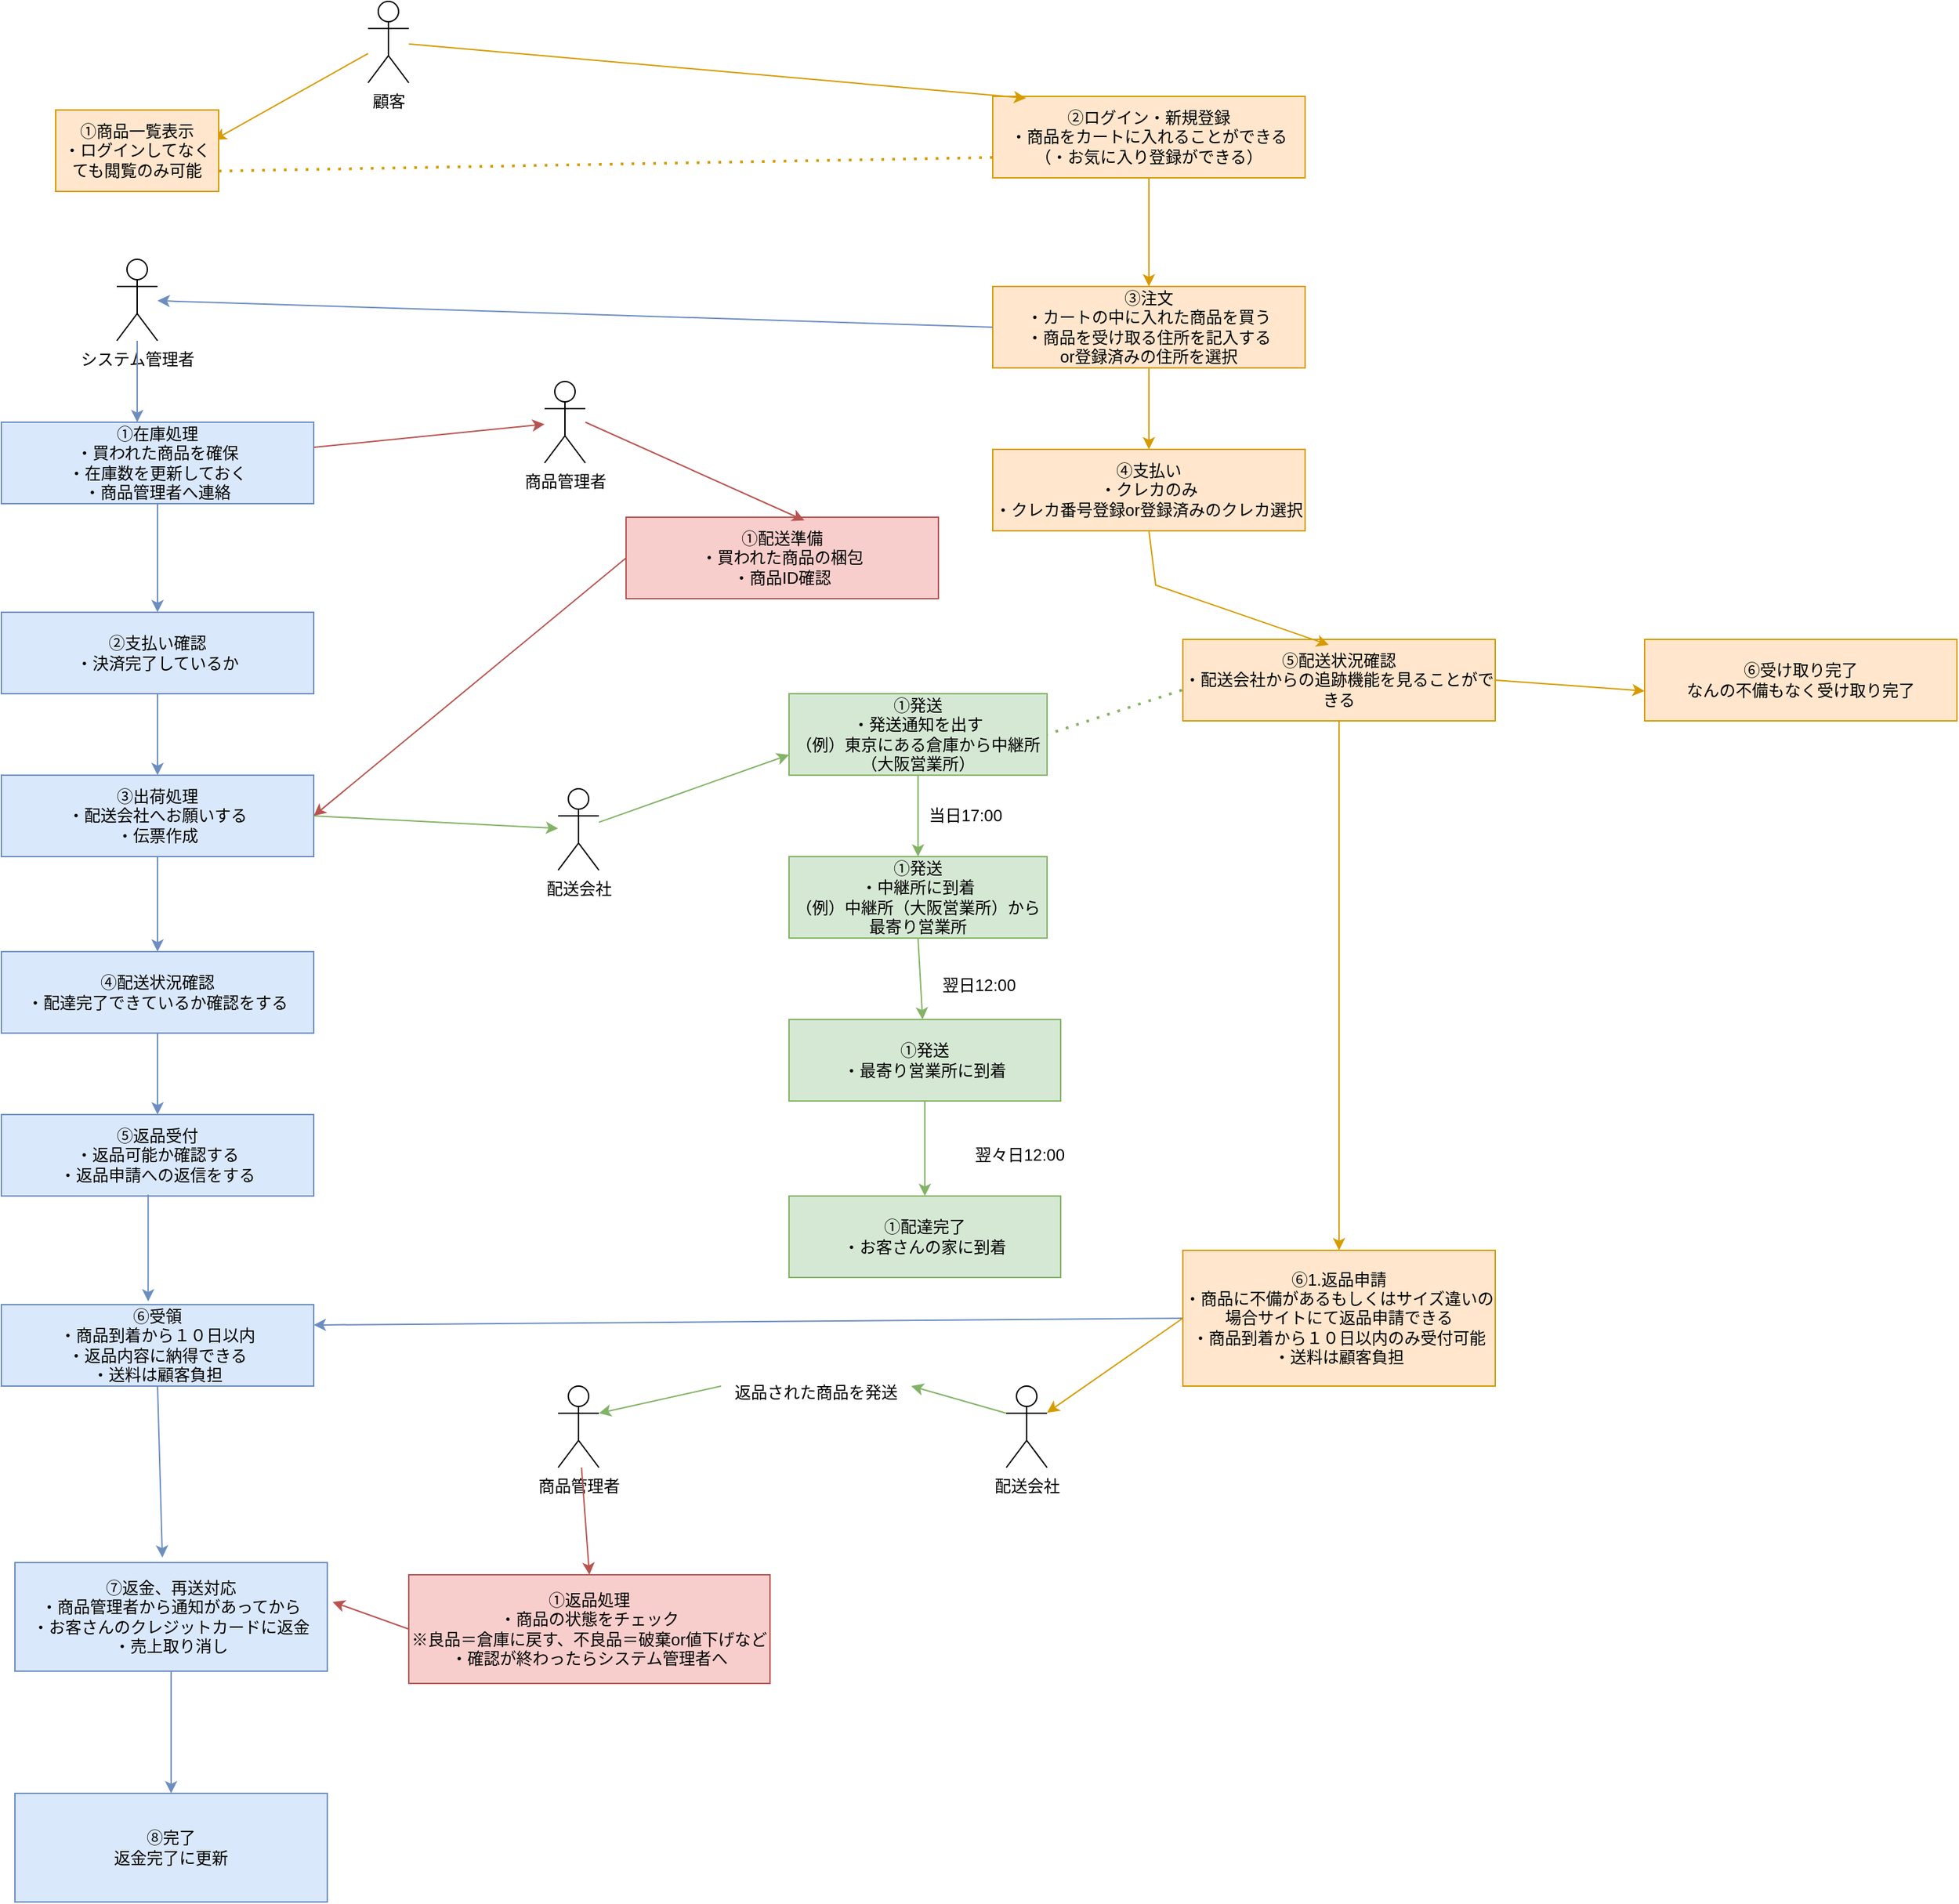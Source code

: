 <mxfile version="24.7.17">
  <diagram name="ページ1" id="guPInMqZS3sGWf6pYxQW">
    <mxGraphModel dx="1560" dy="924" grid="1" gridSize="10" guides="1" tooltips="1" connect="1" arrows="1" fold="1" page="1" pageScale="1" pageWidth="827" pageHeight="1169" math="0" shadow="0">
      <root>
        <mxCell id="0" />
        <mxCell id="1" parent="0" />
        <mxCell id="dteGoB8JbddZwmDOOZu2-1" value="&lt;font style=&quot;vertical-align: inherit;&quot; dir=&quot;auto&quot;&gt;&lt;font style=&quot;vertical-align: inherit;&quot; dir=&quot;auto&quot;&gt;顧客&lt;/font&gt;&lt;/font&gt;" style="shape=umlActor;verticalLabelPosition=bottom;verticalAlign=top;html=1;outlineConnect=0;" parent="1" vertex="1">
          <mxGeometry x="360" y="10" width="30" height="60" as="geometry" />
        </mxCell>
        <mxCell id="dteGoB8JbddZwmDOOZu2-3" value="" style="endArrow=classic;html=1;rounded=0;entryX=0.972;entryY=0.367;entryDx=0;entryDy=0;entryPerimeter=0;fillColor=#ffe6cc;strokeColor=#d79b00;" parent="1" source="dteGoB8JbddZwmDOOZu2-1" target="dteGoB8JbddZwmDOOZu2-5" edge="1">
          <mxGeometry width="50" height="50" relative="1" as="geometry">
            <mxPoint x="280" y="180" as="sourcePoint" />
            <mxPoint x="280" y="120" as="targetPoint" />
          </mxGeometry>
        </mxCell>
        <mxCell id="dteGoB8JbddZwmDOOZu2-5" value="&lt;font style=&quot;vertical-align: inherit;&quot; dir=&quot;auto&quot;&gt;&lt;font style=&quot;vertical-align: inherit;&quot; dir=&quot;auto&quot;&gt;&lt;font style=&quot;vertical-align: inherit;&quot; dir=&quot;auto&quot;&gt;&lt;font style=&quot;vertical-align: inherit;&quot; dir=&quot;auto&quot;&gt;①商品一覧表示&lt;/font&gt;&lt;/font&gt;&lt;/font&gt;&lt;/font&gt;&lt;div&gt;&lt;font style=&quot;vertical-align: inherit;&quot; dir=&quot;auto&quot;&gt;&lt;font style=&quot;vertical-align: inherit;&quot; dir=&quot;auto&quot;&gt;&lt;font style=&quot;vertical-align: inherit;&quot; dir=&quot;auto&quot;&gt;&lt;font style=&quot;vertical-align: inherit;&quot; dir=&quot;auto&quot;&gt;&lt;font style=&quot;vertical-align: inherit;&quot; dir=&quot;auto&quot;&gt;&lt;font style=&quot;vertical-align: inherit;&quot; dir=&quot;auto&quot;&gt;・ログインしてなくても閲覧のみ可能&lt;/font&gt;&lt;/font&gt;&lt;/font&gt;&lt;/font&gt;&lt;/font&gt;&lt;/font&gt;&lt;/div&gt;" style="rounded=0;whiteSpace=wrap;html=1;fillColor=#ffe6cc;strokeColor=#d79b00;" parent="1" vertex="1">
          <mxGeometry x="130" y="90" width="120" height="60" as="geometry" />
        </mxCell>
        <mxCell id="f5f7ypSN5SrMMH_mo7Vk-1" value="②ログイン・新規登録&lt;div&gt;&lt;div&gt;&lt;font style=&quot;vertical-align: inherit;&quot; dir=&quot;auto&quot;&gt;&lt;font style=&quot;vertical-align: inherit;&quot; dir=&quot;auto&quot;&gt;&lt;font style=&quot;vertical-align: inherit;&quot; dir=&quot;auto&quot;&gt;&lt;font style=&quot;vertical-align: inherit;&quot; dir=&quot;auto&quot;&gt;&lt;font style=&quot;vertical-align: inherit;&quot; dir=&quot;auto&quot;&gt;&lt;font style=&quot;vertical-align: inherit;&quot; dir=&quot;auto&quot;&gt;&lt;font style=&quot;vertical-align: inherit;&quot; dir=&quot;auto&quot;&gt;&lt;font style=&quot;vertical-align: inherit;&quot; dir=&quot;auto&quot;&gt;・商品をカートに入れることができる&lt;/font&gt;&lt;/font&gt;&lt;/font&gt;&lt;/font&gt;&lt;/font&gt;&lt;/font&gt;&lt;/font&gt;&lt;/font&gt;&lt;/div&gt;&lt;/div&gt;&lt;div&gt;&lt;font style=&quot;vertical-align: inherit;&quot; dir=&quot;auto&quot;&gt;&lt;font style=&quot;vertical-align: inherit;&quot; dir=&quot;auto&quot;&gt;&lt;font style=&quot;vertical-align: inherit;&quot; dir=&quot;auto&quot;&gt;&lt;font style=&quot;vertical-align: inherit;&quot; dir=&quot;auto&quot;&gt;&lt;font style=&quot;vertical-align: inherit;&quot; dir=&quot;auto&quot;&gt;&lt;font style=&quot;vertical-align: inherit;&quot; dir=&quot;auto&quot;&gt;&lt;font style=&quot;vertical-align: inherit;&quot; dir=&quot;auto&quot;&gt;&lt;font style=&quot;vertical-align: inherit;&quot; dir=&quot;auto&quot;&gt;（・お気に入り登録ができる）&lt;/font&gt;&lt;/font&gt;&lt;/font&gt;&lt;/font&gt;&lt;/font&gt;&lt;/font&gt;&lt;/font&gt;&lt;/font&gt;&lt;/div&gt;" style="rounded=0;whiteSpace=wrap;html=1;fillColor=#ffe6cc;strokeColor=#d79b00;" parent="1" vertex="1">
          <mxGeometry x="820" y="80" width="230" height="60" as="geometry" />
        </mxCell>
        <mxCell id="f5f7ypSN5SrMMH_mo7Vk-2" value="" style="endArrow=classic;html=1;rounded=0;entryX=0.107;entryY=0.022;entryDx=0;entryDy=0;entryPerimeter=0;fillColor=#ffe6cc;strokeColor=#d79b00;" parent="1" source="dteGoB8JbddZwmDOOZu2-1" target="f5f7ypSN5SrMMH_mo7Vk-1" edge="1">
          <mxGeometry width="50" height="50" relative="1" as="geometry">
            <mxPoint x="483" y="100" as="sourcePoint" />
            <mxPoint x="380" y="172" as="targetPoint" />
          </mxGeometry>
        </mxCell>
        <mxCell id="f5f7ypSN5SrMMH_mo7Vk-4" value="" style="endArrow=none;dashed=1;html=1;dashPattern=1 3;strokeWidth=2;rounded=0;entryX=1;entryY=0.75;entryDx=0;entryDy=0;exitX=0;exitY=0.75;exitDx=0;exitDy=0;fillColor=#ffe6cc;strokeColor=#d79b00;" parent="1" source="f5f7ypSN5SrMMH_mo7Vk-1" target="dteGoB8JbddZwmDOOZu2-5" edge="1">
          <mxGeometry width="50" height="50" relative="1" as="geometry">
            <mxPoint x="380" y="240" as="sourcePoint" />
            <mxPoint x="430" y="190" as="targetPoint" />
          </mxGeometry>
        </mxCell>
        <mxCell id="f5f7ypSN5SrMMH_mo7Vk-5" value="③注文&lt;div&gt;&lt;div&gt;&lt;font style=&quot;vertical-align: inherit;&quot; dir=&quot;auto&quot;&gt;&lt;font style=&quot;vertical-align: inherit;&quot; dir=&quot;auto&quot;&gt;&lt;font style=&quot;vertical-align: inherit;&quot; dir=&quot;auto&quot;&gt;&lt;font style=&quot;vertical-align: inherit;&quot; dir=&quot;auto&quot;&gt;&lt;font style=&quot;vertical-align: inherit;&quot; dir=&quot;auto&quot;&gt;&lt;font style=&quot;vertical-align: inherit;&quot; dir=&quot;auto&quot;&gt;&lt;font style=&quot;vertical-align: inherit;&quot; dir=&quot;auto&quot;&gt;&lt;font style=&quot;vertical-align: inherit;&quot; dir=&quot;auto&quot;&gt;・カートの中に入れた商品を買う&lt;/font&gt;&lt;/font&gt;&lt;/font&gt;&lt;/font&gt;&lt;/font&gt;&lt;/font&gt;&lt;/font&gt;&lt;/font&gt;&lt;/div&gt;&lt;/div&gt;&lt;div&gt;&lt;font style=&quot;vertical-align: inherit;&quot; dir=&quot;auto&quot;&gt;&lt;font style=&quot;vertical-align: inherit;&quot; dir=&quot;auto&quot;&gt;&lt;font style=&quot;vertical-align: inherit;&quot; dir=&quot;auto&quot;&gt;&lt;font style=&quot;vertical-align: inherit;&quot; dir=&quot;auto&quot;&gt;&lt;font style=&quot;vertical-align: inherit;&quot; dir=&quot;auto&quot;&gt;&lt;font style=&quot;vertical-align: inherit;&quot; dir=&quot;auto&quot;&gt;&lt;font style=&quot;vertical-align: inherit;&quot; dir=&quot;auto&quot;&gt;&lt;font style=&quot;vertical-align: inherit;&quot; dir=&quot;auto&quot;&gt;・商品を受け取る住所を記入する&lt;/font&gt;&lt;/font&gt;&lt;/font&gt;&lt;/font&gt;&lt;/font&gt;&lt;/font&gt;&lt;/font&gt;&lt;/font&gt;&lt;/div&gt;&lt;div&gt;&lt;font style=&quot;vertical-align: inherit;&quot; dir=&quot;auto&quot;&gt;&lt;font style=&quot;vertical-align: inherit;&quot; dir=&quot;auto&quot;&gt;&lt;font style=&quot;vertical-align: inherit;&quot; dir=&quot;auto&quot;&gt;&lt;font style=&quot;vertical-align: inherit;&quot; dir=&quot;auto&quot;&gt;&lt;font style=&quot;vertical-align: inherit;&quot; dir=&quot;auto&quot;&gt;&lt;font style=&quot;vertical-align: inherit;&quot; dir=&quot;auto&quot;&gt;&lt;font style=&quot;vertical-align: inherit;&quot; dir=&quot;auto&quot;&gt;&lt;font style=&quot;vertical-align: inherit;&quot; dir=&quot;auto&quot;&gt;or登録済みの住所を選択&lt;/font&gt;&lt;/font&gt;&lt;/font&gt;&lt;/font&gt;&lt;/font&gt;&lt;/font&gt;&lt;/font&gt;&lt;/font&gt;&lt;/div&gt;" style="rounded=0;whiteSpace=wrap;html=1;fillColor=#ffe6cc;strokeColor=#d79b00;" parent="1" vertex="1">
          <mxGeometry x="820" y="220" width="230" height="60" as="geometry" />
        </mxCell>
        <mxCell id="f5f7ypSN5SrMMH_mo7Vk-6" value="" style="endArrow=classic;html=1;rounded=0;entryX=0.5;entryY=0;entryDx=0;entryDy=0;exitX=0.5;exitY=1;exitDx=0;exitDy=0;fillColor=#ffe6cc;strokeColor=#d79b00;" parent="1" source="f5f7ypSN5SrMMH_mo7Vk-1" target="f5f7ypSN5SrMMH_mo7Vk-5" edge="1">
          <mxGeometry width="50" height="50" relative="1" as="geometry">
            <mxPoint x="520" y="150" as="sourcePoint" />
            <mxPoint x="645" y="213" as="targetPoint" />
          </mxGeometry>
        </mxCell>
        <mxCell id="f5f7ypSN5SrMMH_mo7Vk-7" value="システム管理者&lt;div&gt;&lt;br&gt;&lt;/div&gt;" style="shape=umlActor;verticalLabelPosition=bottom;verticalAlign=top;html=1;outlineConnect=0;" parent="1" vertex="1">
          <mxGeometry x="175" y="200" width="30" height="60" as="geometry" />
        </mxCell>
        <mxCell id="f5f7ypSN5SrMMH_mo7Vk-10" value="" style="endArrow=classic;html=1;rounded=0;exitX=0;exitY=0.5;exitDx=0;exitDy=0;fillColor=#dae8fc;strokeColor=#6c8ebf;" parent="1" source="f5f7ypSN5SrMMH_mo7Vk-5" target="f5f7ypSN5SrMMH_mo7Vk-7" edge="1">
          <mxGeometry width="50" height="50" relative="1" as="geometry">
            <mxPoint x="380" y="240" as="sourcePoint" />
            <mxPoint x="430" y="190" as="targetPoint" />
          </mxGeometry>
        </mxCell>
        <mxCell id="f5f7ypSN5SrMMH_mo7Vk-11" value="" style="endArrow=classic;html=1;rounded=0;exitX=0.5;exitY=1;exitDx=0;exitDy=0;fillColor=#ffe6cc;strokeColor=#d79b00;" parent="1" source="f5f7ypSN5SrMMH_mo7Vk-5" target="f5f7ypSN5SrMMH_mo7Vk-12" edge="1">
          <mxGeometry width="50" height="50" relative="1" as="geometry">
            <mxPoint x="650" y="310" as="sourcePoint" />
            <mxPoint x="605" y="360" as="targetPoint" />
          </mxGeometry>
        </mxCell>
        <mxCell id="f5f7ypSN5SrMMH_mo7Vk-12" value="④支払い&lt;br&gt;&lt;div&gt;&lt;div&gt;&lt;font style=&quot;vertical-align: inherit;&quot; dir=&quot;auto&quot;&gt;&lt;font style=&quot;vertical-align: inherit;&quot; dir=&quot;auto&quot;&gt;&lt;font style=&quot;vertical-align: inherit;&quot; dir=&quot;auto&quot;&gt;&lt;font style=&quot;vertical-align: inherit;&quot; dir=&quot;auto&quot;&gt;&lt;font style=&quot;vertical-align: inherit;&quot; dir=&quot;auto&quot;&gt;&lt;font style=&quot;vertical-align: inherit;&quot; dir=&quot;auto&quot;&gt;&lt;font style=&quot;vertical-align: inherit;&quot; dir=&quot;auto&quot;&gt;&lt;font style=&quot;vertical-align: inherit;&quot; dir=&quot;auto&quot;&gt;・クレカのみ&lt;/font&gt;&lt;/font&gt;&lt;/font&gt;&lt;/font&gt;&lt;/font&gt;&lt;/font&gt;&lt;/font&gt;&lt;/font&gt;&lt;/div&gt;&lt;/div&gt;&lt;div&gt;&lt;font style=&quot;vertical-align: inherit;&quot; dir=&quot;auto&quot;&gt;&lt;font style=&quot;vertical-align: inherit;&quot; dir=&quot;auto&quot;&gt;&lt;font style=&quot;vertical-align: inherit;&quot; dir=&quot;auto&quot;&gt;&lt;font style=&quot;vertical-align: inherit;&quot; dir=&quot;auto&quot;&gt;&lt;font style=&quot;vertical-align: inherit;&quot; dir=&quot;auto&quot;&gt;&lt;font style=&quot;vertical-align: inherit;&quot; dir=&quot;auto&quot;&gt;&lt;font style=&quot;vertical-align: inherit;&quot; dir=&quot;auto&quot;&gt;&lt;font style=&quot;vertical-align: inherit;&quot; dir=&quot;auto&quot;&gt;・クレカ番号登録or登録済みのクレカ選択&lt;/font&gt;&lt;/font&gt;&lt;/font&gt;&lt;/font&gt;&lt;/font&gt;&lt;/font&gt;&lt;/font&gt;&lt;/font&gt;&lt;/div&gt;" style="rounded=0;whiteSpace=wrap;html=1;fillColor=#ffe6cc;strokeColor=#d79b00;" parent="1" vertex="1">
          <mxGeometry x="820" y="340" width="230" height="60" as="geometry" />
        </mxCell>
        <mxCell id="f5f7ypSN5SrMMH_mo7Vk-13" value="①在庫処理&lt;br&gt;&lt;div&gt;&lt;div&gt;&lt;font style=&quot;vertical-align: inherit;&quot; dir=&quot;auto&quot;&gt;&lt;font style=&quot;vertical-align: inherit;&quot; dir=&quot;auto&quot;&gt;&lt;font style=&quot;vertical-align: inherit;&quot; dir=&quot;auto&quot;&gt;&lt;font style=&quot;vertical-align: inherit;&quot; dir=&quot;auto&quot;&gt;&lt;font style=&quot;vertical-align: inherit;&quot; dir=&quot;auto&quot;&gt;&lt;font style=&quot;vertical-align: inherit;&quot; dir=&quot;auto&quot;&gt;&lt;font style=&quot;vertical-align: inherit;&quot; dir=&quot;auto&quot;&gt;&lt;font style=&quot;vertical-align: inherit;&quot; dir=&quot;auto&quot;&gt;・買われた商品を確保&lt;/font&gt;&lt;/font&gt;&lt;/font&gt;&lt;/font&gt;&lt;/font&gt;&lt;/font&gt;&lt;/font&gt;&lt;/font&gt;&lt;/div&gt;&lt;/div&gt;&lt;div&gt;&lt;font style=&quot;vertical-align: inherit;&quot; dir=&quot;auto&quot;&gt;&lt;font style=&quot;vertical-align: inherit;&quot; dir=&quot;auto&quot;&gt;&lt;font style=&quot;vertical-align: inherit;&quot; dir=&quot;auto&quot;&gt;&lt;font style=&quot;vertical-align: inherit;&quot; dir=&quot;auto&quot;&gt;&lt;font style=&quot;vertical-align: inherit;&quot; dir=&quot;auto&quot;&gt;&lt;font style=&quot;vertical-align: inherit;&quot; dir=&quot;auto&quot;&gt;&lt;font style=&quot;vertical-align: inherit;&quot; dir=&quot;auto&quot;&gt;&lt;font style=&quot;vertical-align: inherit;&quot; dir=&quot;auto&quot;&gt;・在庫数を更新しておく&lt;/font&gt;&lt;/font&gt;&lt;/font&gt;&lt;/font&gt;&lt;/font&gt;&lt;/font&gt;&lt;/font&gt;&lt;/font&gt;&lt;/div&gt;&lt;div&gt;・商品管理者へ連絡&lt;/div&gt;" style="rounded=0;whiteSpace=wrap;html=1;fillColor=#dae8fc;strokeColor=#6c8ebf;" parent="1" vertex="1">
          <mxGeometry x="90" y="320" width="230" height="60" as="geometry" />
        </mxCell>
        <mxCell id="f5f7ypSN5SrMMH_mo7Vk-14" value="" style="endArrow=classic;html=1;rounded=0;entryX=0.435;entryY=0;entryDx=0;entryDy=0;entryPerimeter=0;fillColor=#dae8fc;strokeColor=#6c8ebf;" parent="1" source="f5f7ypSN5SrMMH_mo7Vk-7" target="f5f7ypSN5SrMMH_mo7Vk-13" edge="1">
          <mxGeometry width="50" height="50" relative="1" as="geometry">
            <mxPoint x="204.5" y="290" as="sourcePoint" />
            <mxPoint x="204.5" y="360" as="targetPoint" />
          </mxGeometry>
        </mxCell>
        <mxCell id="f5f7ypSN5SrMMH_mo7Vk-16" value="②支払い確認&lt;br&gt;&lt;div&gt;・決済完了しているか&lt;/div&gt;" style="rounded=0;whiteSpace=wrap;html=1;fillColor=#dae8fc;strokeColor=#6c8ebf;" parent="1" vertex="1">
          <mxGeometry x="90" y="460" width="230" height="60" as="geometry" />
        </mxCell>
        <mxCell id="f5f7ypSN5SrMMH_mo7Vk-17" value="" style="endArrow=classic;html=1;rounded=0;entryX=0.5;entryY=0;entryDx=0;entryDy=0;exitX=0.5;exitY=1;exitDx=0;exitDy=0;fillColor=#dae8fc;strokeColor=#6c8ebf;" parent="1" source="f5f7ypSN5SrMMH_mo7Vk-13" target="f5f7ypSN5SrMMH_mo7Vk-16" edge="1">
          <mxGeometry width="50" height="50" relative="1" as="geometry">
            <mxPoint x="260" y="360" as="sourcePoint" />
            <mxPoint x="260" y="430" as="targetPoint" />
          </mxGeometry>
        </mxCell>
        <mxCell id="f5f7ypSN5SrMMH_mo7Vk-18" value="③出荷処理&lt;br&gt;&lt;div&gt;・配送会社へお願いする&lt;/div&gt;&lt;div&gt;・伝票作成&lt;/div&gt;" style="rounded=0;whiteSpace=wrap;html=1;fillColor=#dae8fc;strokeColor=#6c8ebf;" parent="1" vertex="1">
          <mxGeometry x="90" y="580" width="230" height="60" as="geometry" />
        </mxCell>
        <mxCell id="f5f7ypSN5SrMMH_mo7Vk-19" value="" style="endArrow=classic;html=1;rounded=0;entryX=0.5;entryY=0;entryDx=0;entryDy=0;exitX=0.5;exitY=1;exitDx=0;exitDy=0;fillColor=#dae8fc;strokeColor=#6c8ebf;" parent="1" source="f5f7ypSN5SrMMH_mo7Vk-16" target="f5f7ypSN5SrMMH_mo7Vk-18" edge="1">
          <mxGeometry width="50" height="50" relative="1" as="geometry">
            <mxPoint x="520" y="500" as="sourcePoint" />
            <mxPoint x="520" y="550" as="targetPoint" />
          </mxGeometry>
        </mxCell>
        <mxCell id="f5f7ypSN5SrMMH_mo7Vk-20" value="配送会社" style="shape=umlActor;verticalLabelPosition=bottom;verticalAlign=top;html=1;outlineConnect=0;" parent="1" vertex="1">
          <mxGeometry x="500" y="590" width="30" height="60" as="geometry" />
        </mxCell>
        <mxCell id="f5f7ypSN5SrMMH_mo7Vk-22" value="" style="endArrow=classic;html=1;rounded=0;exitX=1;exitY=0.5;exitDx=0;exitDy=0;fillColor=#d5e8d4;strokeColor=#82b366;" parent="1" source="f5f7ypSN5SrMMH_mo7Vk-18" target="f5f7ypSN5SrMMH_mo7Vk-20" edge="1">
          <mxGeometry width="50" height="50" relative="1" as="geometry">
            <mxPoint x="340" y="610" as="sourcePoint" />
            <mxPoint x="320" y="680" as="targetPoint" />
          </mxGeometry>
        </mxCell>
        <mxCell id="f5f7ypSN5SrMMH_mo7Vk-23" value="①発送&lt;div&gt;・発送通知を出す&lt;/div&gt;&lt;div&gt;（例）東京にある倉庫から中継所（大阪営業所）&lt;/div&gt;" style="rounded=0;whiteSpace=wrap;html=1;fillColor=#d5e8d4;strokeColor=#82b366;" parent="1" vertex="1">
          <mxGeometry x="670" y="520" width="190" height="60" as="geometry" />
        </mxCell>
        <mxCell id="f5f7ypSN5SrMMH_mo7Vk-24" value="" style="endArrow=classic;html=1;rounded=0;entryX=0;entryY=0.75;entryDx=0;entryDy=0;fillColor=#d5e8d4;strokeColor=#82b366;" parent="1" source="f5f7ypSN5SrMMH_mo7Vk-20" target="f5f7ypSN5SrMMH_mo7Vk-23" edge="1">
          <mxGeometry width="50" height="50" relative="1" as="geometry">
            <mxPoint x="470" y="630" as="sourcePoint" />
            <mxPoint x="620" y="630" as="targetPoint" />
          </mxGeometry>
        </mxCell>
        <mxCell id="f5f7ypSN5SrMMH_mo7Vk-25" value="⑤配送状況確認&lt;br&gt;&lt;div&gt;&lt;div&gt;&lt;font style=&quot;vertical-align: inherit;&quot; dir=&quot;auto&quot;&gt;&lt;font style=&quot;vertical-align: inherit;&quot; dir=&quot;auto&quot;&gt;&lt;font style=&quot;vertical-align: inherit;&quot; dir=&quot;auto&quot;&gt;&lt;font style=&quot;vertical-align: inherit;&quot; dir=&quot;auto&quot;&gt;&lt;font style=&quot;vertical-align: inherit;&quot; dir=&quot;auto&quot;&gt;&lt;font style=&quot;vertical-align: inherit;&quot; dir=&quot;auto&quot;&gt;&lt;font style=&quot;vertical-align: inherit;&quot; dir=&quot;auto&quot;&gt;&lt;font style=&quot;vertical-align: inherit;&quot; dir=&quot;auto&quot;&gt;・配送会社からの追跡機能を見ることができる&lt;/font&gt;&lt;/font&gt;&lt;/font&gt;&lt;/font&gt;&lt;/font&gt;&lt;/font&gt;&lt;/font&gt;&lt;/font&gt;&lt;/div&gt;&lt;/div&gt;" style="rounded=0;whiteSpace=wrap;html=1;fillColor=#ffe6cc;strokeColor=#d79b00;" parent="1" vertex="1">
          <mxGeometry x="960" y="480" width="230" height="60" as="geometry" />
        </mxCell>
        <mxCell id="f5f7ypSN5SrMMH_mo7Vk-26" value="" style="endArrow=classic;html=1;rounded=0;exitX=0.5;exitY=1;exitDx=0;exitDy=0;entryX=0.467;entryY=0.067;entryDx=0;entryDy=0;entryPerimeter=0;fillColor=#ffe6cc;strokeColor=#d79b00;" parent="1" source="f5f7ypSN5SrMMH_mo7Vk-12" target="f5f7ypSN5SrMMH_mo7Vk-25" edge="1">
          <mxGeometry width="50" height="50" relative="1" as="geometry">
            <mxPoint x="620" y="320" as="sourcePoint" />
            <mxPoint x="620" y="390" as="targetPoint" />
            <Array as="points">
              <mxPoint x="940" y="440" />
            </Array>
          </mxGeometry>
        </mxCell>
        <mxCell id="f5f7ypSN5SrMMH_mo7Vk-27" value="" style="endArrow=none;dashed=1;html=1;dashPattern=1 3;strokeWidth=2;rounded=0;exitX=-0.003;exitY=0.622;exitDx=0;exitDy=0;fillColor=#d5e8d4;strokeColor=#82b366;entryX=1;entryY=0.5;entryDx=0;entryDy=0;exitPerimeter=0;" parent="1" source="f5f7ypSN5SrMMH_mo7Vk-25" target="f5f7ypSN5SrMMH_mo7Vk-23" edge="1">
          <mxGeometry width="50" height="50" relative="1" as="geometry">
            <mxPoint x="390" y="640" as="sourcePoint" />
            <mxPoint x="600" y="580" as="targetPoint" />
            <Array as="points" />
          </mxGeometry>
        </mxCell>
        <mxCell id="f5f7ypSN5SrMMH_mo7Vk-29" value="④配送状況確認&lt;div&gt;・配達完了できているか確認をする&lt;/div&gt;" style="rounded=0;whiteSpace=wrap;html=1;fillColor=#dae8fc;strokeColor=#6c8ebf;" parent="1" vertex="1">
          <mxGeometry x="90" y="710" width="230" height="60" as="geometry" />
        </mxCell>
        <mxCell id="f5f7ypSN5SrMMH_mo7Vk-30" value="" style="endArrow=classic;html=1;rounded=0;entryX=0.5;entryY=0;entryDx=0;entryDy=0;exitX=0.5;exitY=1;exitDx=0;exitDy=0;fillColor=#dae8fc;strokeColor=#6c8ebf;" parent="1" source="f5f7ypSN5SrMMH_mo7Vk-18" target="f5f7ypSN5SrMMH_mo7Vk-29" edge="1">
          <mxGeometry width="50" height="50" relative="1" as="geometry">
            <mxPoint x="360" y="600" as="sourcePoint" />
            <mxPoint x="360" y="660" as="targetPoint" />
          </mxGeometry>
        </mxCell>
        <mxCell id="f5f7ypSN5SrMMH_mo7Vk-31" value="⑥1.返品申請&lt;br&gt;&lt;div&gt;&lt;div&gt;&lt;font style=&quot;vertical-align: inherit;&quot; dir=&quot;auto&quot;&gt;&lt;font style=&quot;vertical-align: inherit;&quot; dir=&quot;auto&quot;&gt;&lt;font style=&quot;vertical-align: inherit;&quot; dir=&quot;auto&quot;&gt;&lt;font style=&quot;vertical-align: inherit;&quot; dir=&quot;auto&quot;&gt;&lt;font style=&quot;vertical-align: inherit;&quot; dir=&quot;auto&quot;&gt;&lt;font style=&quot;vertical-align: inherit;&quot; dir=&quot;auto&quot;&gt;&lt;font style=&quot;vertical-align: inherit;&quot; dir=&quot;auto&quot;&gt;&lt;font style=&quot;vertical-align: inherit;&quot; dir=&quot;auto&quot;&gt;・商品に不備があるもしくはサイズ違いの場合サイトにて返品申請できる&lt;/font&gt;&lt;/font&gt;&lt;/font&gt;&lt;/font&gt;&lt;/font&gt;&lt;/font&gt;&lt;/font&gt;&lt;/font&gt;&lt;/div&gt;&lt;/div&gt;&lt;div&gt;&lt;font style=&quot;vertical-align: inherit;&quot; dir=&quot;auto&quot;&gt;&lt;font style=&quot;vertical-align: inherit;&quot; dir=&quot;auto&quot;&gt;&lt;font style=&quot;vertical-align: inherit;&quot; dir=&quot;auto&quot;&gt;&lt;font style=&quot;vertical-align: inherit;&quot; dir=&quot;auto&quot;&gt;&lt;font style=&quot;vertical-align: inherit;&quot; dir=&quot;auto&quot;&gt;&lt;font style=&quot;vertical-align: inherit;&quot; dir=&quot;auto&quot;&gt;&lt;font style=&quot;vertical-align: inherit;&quot; dir=&quot;auto&quot;&gt;&lt;font style=&quot;vertical-align: inherit;&quot; dir=&quot;auto&quot;&gt;・商品到着から１０日以内のみ受付可能&lt;/font&gt;&lt;/font&gt;&lt;/font&gt;&lt;/font&gt;&lt;/font&gt;&lt;/font&gt;&lt;/font&gt;&lt;/font&gt;&lt;/div&gt;&lt;div&gt;&lt;font style=&quot;vertical-align: inherit;&quot; dir=&quot;auto&quot;&gt;&lt;font style=&quot;vertical-align: inherit;&quot; dir=&quot;auto&quot;&gt;&lt;font style=&quot;vertical-align: inherit;&quot; dir=&quot;auto&quot;&gt;&lt;font style=&quot;vertical-align: inherit;&quot; dir=&quot;auto&quot;&gt;&lt;font style=&quot;vertical-align: inherit;&quot; dir=&quot;auto&quot;&gt;&lt;font style=&quot;vertical-align: inherit;&quot; dir=&quot;auto&quot;&gt;&lt;font style=&quot;vertical-align: inherit;&quot; dir=&quot;auto&quot;&gt;&lt;font style=&quot;vertical-align: inherit;&quot; dir=&quot;auto&quot;&gt;・送料は顧客負担&lt;/font&gt;&lt;/font&gt;&lt;/font&gt;&lt;/font&gt;&lt;/font&gt;&lt;/font&gt;&lt;/font&gt;&lt;/font&gt;&lt;/div&gt;" style="rounded=0;whiteSpace=wrap;html=1;fillColor=#ffe6cc;strokeColor=#d79b00;" parent="1" vertex="1">
          <mxGeometry x="960" y="930" width="230" height="100" as="geometry" />
        </mxCell>
        <mxCell id="f5f7ypSN5SrMMH_mo7Vk-32" value="" style="endArrow=classic;html=1;rounded=0;exitX=0.5;exitY=1;exitDx=0;exitDy=0;entryX=0.5;entryY=0;entryDx=0;entryDy=0;fillColor=#ffe6cc;strokeColor=#d79b00;" parent="1" source="f5f7ypSN5SrMMH_mo7Vk-25" target="f5f7ypSN5SrMMH_mo7Vk-31" edge="1">
          <mxGeometry width="50" height="50" relative="1" as="geometry">
            <mxPoint x="690" y="560" as="sourcePoint" />
            <mxPoint x="692" y="634" as="targetPoint" />
          </mxGeometry>
        </mxCell>
        <mxCell id="f5f7ypSN5SrMMH_mo7Vk-33" value="⑥受け取り完了&lt;div&gt;なんの不備もなく受け取り完了&lt;/div&gt;" style="rounded=0;whiteSpace=wrap;html=1;fillColor=#ffe6cc;strokeColor=#d79b00;" parent="1" vertex="1">
          <mxGeometry x="1300" y="480" width="230" height="60" as="geometry" />
        </mxCell>
        <mxCell id="f5f7ypSN5SrMMH_mo7Vk-34" value="" style="endArrow=classic;html=1;rounded=0;exitX=1;exitY=0.5;exitDx=0;exitDy=0;entryX=0;entryY=0.633;entryDx=0;entryDy=0;entryPerimeter=0;fillColor=#ffe6cc;strokeColor=#d79b00;" parent="1" source="f5f7ypSN5SrMMH_mo7Vk-25" target="f5f7ypSN5SrMMH_mo7Vk-33" edge="1">
          <mxGeometry width="50" height="50" relative="1" as="geometry">
            <mxPoint x="800" y="550" as="sourcePoint" />
            <mxPoint x="802" y="624" as="targetPoint" />
            <Array as="points" />
          </mxGeometry>
        </mxCell>
        <mxCell id="f5f7ypSN5SrMMH_mo7Vk-35" value="⑤返品受付&lt;br&gt;&lt;div&gt;・返品可能か確認する&lt;/div&gt;&lt;div&gt;・返品申請への返信をする&lt;/div&gt;" style="rounded=0;whiteSpace=wrap;html=1;fillColor=#dae8fc;strokeColor=#6c8ebf;" parent="1" vertex="1">
          <mxGeometry x="90" y="830" width="230" height="60" as="geometry" />
        </mxCell>
        <mxCell id="f5f7ypSN5SrMMH_mo7Vk-36" value="" style="endArrow=classic;html=1;rounded=0;entryX=0.5;entryY=0;entryDx=0;entryDy=0;exitX=0.5;exitY=1;exitDx=0;exitDy=0;fillColor=#dae8fc;strokeColor=#6c8ebf;" parent="1" source="f5f7ypSN5SrMMH_mo7Vk-29" target="f5f7ypSN5SrMMH_mo7Vk-35" edge="1">
          <mxGeometry width="50" height="50" relative="1" as="geometry">
            <mxPoint x="280" y="730" as="sourcePoint" />
            <mxPoint x="280" y="780" as="targetPoint" />
          </mxGeometry>
        </mxCell>
        <mxCell id="f5f7ypSN5SrMMH_mo7Vk-39" value="⑥受領&lt;div&gt;・商品到着から&lt;span style=&quot;background-color: initial;&quot;&gt;１０日以内&lt;/span&gt;&lt;/div&gt;&lt;div&gt;&lt;span style=&quot;background-color: initial;&quot;&gt;・返品内容に納得できる&lt;/span&gt;&lt;/div&gt;&lt;div&gt;&lt;span style=&quot;background-color: initial;&quot;&gt;・送料は顧客負担&lt;/span&gt;&lt;/div&gt;" style="rounded=0;whiteSpace=wrap;html=1;fillColor=#dae8fc;strokeColor=#6c8ebf;" parent="1" vertex="1">
          <mxGeometry x="90" y="970" width="230" height="60" as="geometry" />
        </mxCell>
        <mxCell id="f5f7ypSN5SrMMH_mo7Vk-43" value="&lt;div&gt;商品管理者&lt;/div&gt;" style="shape=umlActor;verticalLabelPosition=bottom;verticalAlign=top;html=1;outlineConnect=0;" parent="1" vertex="1">
          <mxGeometry x="490" y="290" width="30" height="60" as="geometry" />
        </mxCell>
        <mxCell id="Nhrgn-s1vujvqajuEZcP-2" value="①発送&lt;div&gt;・中継所に到着&lt;/div&gt;&lt;div&gt;（例）中継所（大阪営業所）から最寄り営業所&lt;/div&gt;" style="rounded=0;whiteSpace=wrap;html=1;fillColor=#d5e8d4;strokeColor=#82b366;" parent="1" vertex="1">
          <mxGeometry x="670" y="640" width="190" height="60" as="geometry" />
        </mxCell>
        <mxCell id="Nhrgn-s1vujvqajuEZcP-3" value="①発送&lt;div&gt;・最寄り営業所に到着&lt;/div&gt;" style="rounded=0;whiteSpace=wrap;html=1;fillColor=#d5e8d4;strokeColor=#82b366;" parent="1" vertex="1">
          <mxGeometry x="670" y="760" width="200" height="60" as="geometry" />
        </mxCell>
        <mxCell id="Nhrgn-s1vujvqajuEZcP-4" value="" style="endArrow=classic;html=1;rounded=0;fillColor=#d5e8d4;strokeColor=#82b366;exitX=0.5;exitY=1;exitDx=0;exitDy=0;" parent="1" source="f5f7ypSN5SrMMH_mo7Vk-23" target="Nhrgn-s1vujvqajuEZcP-2" edge="1">
          <mxGeometry width="50" height="50" relative="1" as="geometry">
            <mxPoint x="530" y="507" as="sourcePoint" />
            <mxPoint x="680" y="575" as="targetPoint" />
          </mxGeometry>
        </mxCell>
        <mxCell id="Nhrgn-s1vujvqajuEZcP-5" value="" style="endArrow=classic;html=1;rounded=0;fillColor=#d5e8d4;strokeColor=#82b366;exitX=0.5;exitY=1;exitDx=0;exitDy=0;" parent="1" source="Nhrgn-s1vujvqajuEZcP-2" target="Nhrgn-s1vujvqajuEZcP-3" edge="1">
          <mxGeometry width="50" height="50" relative="1" as="geometry">
            <mxPoint x="540" y="517" as="sourcePoint" />
            <mxPoint x="690" y="585" as="targetPoint" />
          </mxGeometry>
        </mxCell>
        <mxCell id="Nhrgn-s1vujvqajuEZcP-6" value="①配達完了&lt;div&gt;・お客さんの家に到着&lt;/div&gt;" style="rounded=0;whiteSpace=wrap;html=1;fillColor=#d5e8d4;strokeColor=#82b366;" parent="1" vertex="1">
          <mxGeometry x="670" y="890" width="200" height="60" as="geometry" />
        </mxCell>
        <mxCell id="Nhrgn-s1vujvqajuEZcP-8" value="" style="endArrow=classic;html=1;rounded=0;fillColor=#d5e8d4;strokeColor=#82b366;exitX=0.5;exitY=1;exitDx=0;exitDy=0;entryX=0.5;entryY=0;entryDx=0;entryDy=0;" parent="1" source="Nhrgn-s1vujvqajuEZcP-3" target="Nhrgn-s1vujvqajuEZcP-6" edge="1">
          <mxGeometry width="50" height="50" relative="1" as="geometry">
            <mxPoint x="775" y="710" as="sourcePoint" />
            <mxPoint x="778" y="770" as="targetPoint" />
          </mxGeometry>
        </mxCell>
        <mxCell id="Nhrgn-s1vujvqajuEZcP-14" value="" style="endArrow=classic;html=1;rounded=0;fillColor=#f8cecc;strokeColor=#b85450;" parent="1" source="f5f7ypSN5SrMMH_mo7Vk-13" target="f5f7ypSN5SrMMH_mo7Vk-43" edge="1">
          <mxGeometry width="50" height="50" relative="1" as="geometry">
            <mxPoint x="450" y="480" as="sourcePoint" />
            <mxPoint x="500" y="430" as="targetPoint" />
          </mxGeometry>
        </mxCell>
        <mxCell id="Nhrgn-s1vujvqajuEZcP-16" value="当日17:00" style="text;strokeColor=none;align=center;fillColor=none;html=1;verticalAlign=middle;whiteSpace=wrap;rounded=0;" parent="1" vertex="1">
          <mxGeometry x="770" y="595" width="60" height="30" as="geometry" />
        </mxCell>
        <mxCell id="Nhrgn-s1vujvqajuEZcP-17" value="翌日12:00" style="text;strokeColor=none;align=center;fillColor=none;html=1;verticalAlign=middle;whiteSpace=wrap;rounded=0;" parent="1" vertex="1">
          <mxGeometry x="780" y="720" width="60" height="30" as="geometry" />
        </mxCell>
        <mxCell id="Nhrgn-s1vujvqajuEZcP-18" value="翌々日12:00" style="text;strokeColor=none;align=center;fillColor=none;html=1;verticalAlign=middle;whiteSpace=wrap;rounded=0;" parent="1" vertex="1">
          <mxGeometry x="780" y="845" width="120" height="30" as="geometry" />
        </mxCell>
        <mxCell id="Nhrgn-s1vujvqajuEZcP-21" value="①配送準備&lt;div&gt;・買われた商品の梱包&lt;/div&gt;&lt;div&gt;・商品ID確認&lt;/div&gt;" style="rounded=0;whiteSpace=wrap;html=1;fillColor=#f8cecc;strokeColor=#b85450;" parent="1" vertex="1">
          <mxGeometry x="550" y="390" width="230" height="60" as="geometry" />
        </mxCell>
        <mxCell id="Nhrgn-s1vujvqajuEZcP-22" value="" style="endArrow=classic;html=1;rounded=0;fillColor=#f8cecc;strokeColor=#b85450;entryX=0.571;entryY=0.039;entryDx=0;entryDy=0;entryPerimeter=0;" parent="1" target="Nhrgn-s1vujvqajuEZcP-21" edge="1">
          <mxGeometry width="50" height="50" relative="1" as="geometry">
            <mxPoint x="520" y="320" as="sourcePoint" />
            <mxPoint x="500" y="332" as="targetPoint" />
          </mxGeometry>
        </mxCell>
        <mxCell id="Nhrgn-s1vujvqajuEZcP-23" value="" style="endArrow=classic;html=1;rounded=0;fillColor=#f8cecc;strokeColor=#b85450;entryX=1;entryY=0.5;entryDx=0;entryDy=0;exitX=0;exitY=0.5;exitDx=0;exitDy=0;" parent="1" source="Nhrgn-s1vujvqajuEZcP-21" target="f5f7ypSN5SrMMH_mo7Vk-18" edge="1">
          <mxGeometry width="50" height="50" relative="1" as="geometry">
            <mxPoint x="530" y="330" as="sourcePoint" />
            <mxPoint x="711" y="392" as="targetPoint" />
          </mxGeometry>
        </mxCell>
        <mxCell id="dlepdcswQFGihdw1Z5Du-1" value="" style="endArrow=classic;html=1;rounded=0;entryX=0.47;entryY=-0.039;entryDx=0;entryDy=0;exitX=0.47;exitY=0.983;exitDx=0;exitDy=0;fillColor=#dae8fc;strokeColor=#6c8ebf;exitPerimeter=0;entryPerimeter=0;" edge="1" parent="1" source="f5f7ypSN5SrMMH_mo7Vk-35" target="f5f7ypSN5SrMMH_mo7Vk-39">
          <mxGeometry width="50" height="50" relative="1" as="geometry">
            <mxPoint x="215" y="780" as="sourcePoint" />
            <mxPoint x="215" y="840" as="targetPoint" />
          </mxGeometry>
        </mxCell>
        <mxCell id="dlepdcswQFGihdw1Z5Du-2" value="" style="endArrow=classic;html=1;rounded=0;entryX=1;entryY=0.25;entryDx=0;entryDy=0;exitX=0;exitY=0.5;exitDx=0;exitDy=0;fillColor=#dae8fc;strokeColor=#6c8ebf;" edge="1" parent="1" source="f5f7ypSN5SrMMH_mo7Vk-31" target="f5f7ypSN5SrMMH_mo7Vk-39">
          <mxGeometry width="50" height="50" relative="1" as="geometry">
            <mxPoint x="208" y="899" as="sourcePoint" />
            <mxPoint x="208" y="978" as="targetPoint" />
          </mxGeometry>
        </mxCell>
        <mxCell id="dlepdcswQFGihdw1Z5Du-3" value="配送会社" style="shape=umlActor;verticalLabelPosition=bottom;verticalAlign=top;html=1;outlineConnect=0;" vertex="1" parent="1">
          <mxGeometry x="830" y="1030" width="30" height="60" as="geometry" />
        </mxCell>
        <mxCell id="dlepdcswQFGihdw1Z5Du-5" value="" style="endArrow=classic;html=1;rounded=0;exitX=0;exitY=0.5;exitDx=0;exitDy=0;fillColor=#ffe6cc;strokeColor=#d79b00;" edge="1" parent="1" source="f5f7ypSN5SrMMH_mo7Vk-31" target="dlepdcswQFGihdw1Z5Du-3">
          <mxGeometry width="50" height="50" relative="1" as="geometry">
            <mxPoint x="745" y="1070" as="sourcePoint" />
            <mxPoint x="855" y="1078" as="targetPoint" />
            <Array as="points" />
          </mxGeometry>
        </mxCell>
        <mxCell id="dlepdcswQFGihdw1Z5Du-6" value="" style="endArrow=classic;html=1;rounded=0;fillColor=#d5e8d4;strokeColor=#82b366;exitX=0;exitY=0.333;exitDx=0;exitDy=0;entryX=1;entryY=0.333;entryDx=0;entryDy=0;exitPerimeter=0;entryPerimeter=0;" edge="1" parent="1" source="dlepdcswQFGihdw1Z5Du-7" target="dlepdcswQFGihdw1Z5Du-8">
          <mxGeometry width="50" height="50" relative="1" as="geometry">
            <mxPoint x="440" y="1050" as="sourcePoint" />
            <mxPoint x="440" y="1120" as="targetPoint" />
          </mxGeometry>
        </mxCell>
        <mxCell id="dlepdcswQFGihdw1Z5Du-8" value="&lt;div&gt;商品管理者&lt;/div&gt;" style="shape=umlActor;verticalLabelPosition=bottom;verticalAlign=top;html=1;outlineConnect=0;" vertex="1" parent="1">
          <mxGeometry x="500" y="1030" width="30" height="60" as="geometry" />
        </mxCell>
        <mxCell id="dlepdcswQFGihdw1Z5Du-10" value="&lt;div&gt;⑦返金、再送対応&lt;/div&gt;&lt;div&gt;・商品管理者から通知があってから&lt;/div&gt;&lt;div&gt;・お客さんのクレジットカードに返金&lt;/div&gt;&lt;div&gt;・売上取り消し&lt;/div&gt;" style="rounded=0;whiteSpace=wrap;html=1;fillColor=#dae8fc;strokeColor=#6c8ebf;" vertex="1" parent="1">
          <mxGeometry x="100" y="1160" width="230" height="80" as="geometry" />
        </mxCell>
        <mxCell id="dlepdcswQFGihdw1Z5Du-13" value="①返品処理&lt;div&gt;・商品の状態をチェック&lt;/div&gt;&lt;div&gt;※良品＝倉庫に戻す、不良品＝破棄or値下げなど&lt;/div&gt;&lt;div&gt;・確認が終わったらシステム管理者へ&lt;/div&gt;" style="rounded=0;whiteSpace=wrap;html=1;fillColor=#f8cecc;strokeColor=#b85450;" vertex="1" parent="1">
          <mxGeometry x="390" y="1169" width="266" height="80" as="geometry" />
        </mxCell>
        <mxCell id="dlepdcswQFGihdw1Z5Du-15" value="" style="endArrow=classic;html=1;rounded=0;fillColor=#f8cecc;strokeColor=#b85450;entryX=0.5;entryY=0;entryDx=0;entryDy=0;" edge="1" parent="1" source="dlepdcswQFGihdw1Z5Du-8" target="dlepdcswQFGihdw1Z5Du-13">
          <mxGeometry width="50" height="50" relative="1" as="geometry">
            <mxPoint x="510" y="1210" as="sourcePoint" />
            <mxPoint x="691" y="1302" as="targetPoint" />
          </mxGeometry>
        </mxCell>
        <mxCell id="dlepdcswQFGihdw1Z5Du-16" value="" style="endArrow=classic;html=1;rounded=0;entryX=0.472;entryY=-0.046;entryDx=0;entryDy=0;exitX=0.5;exitY=1;exitDx=0;exitDy=0;fillColor=#dae8fc;strokeColor=#6c8ebf;entryPerimeter=0;" edge="1" parent="1" source="f5f7ypSN5SrMMH_mo7Vk-39" target="dlepdcswQFGihdw1Z5Du-10">
          <mxGeometry width="50" height="50" relative="1" as="geometry">
            <mxPoint x="189.5" y="1190" as="sourcePoint" />
            <mxPoint x="189.5" y="1269" as="targetPoint" />
          </mxGeometry>
        </mxCell>
        <mxCell id="dlepdcswQFGihdw1Z5Du-17" value="" style="endArrow=classic;html=1;rounded=0;fillColor=#f8cecc;strokeColor=#b85450;entryX=1.017;entryY=0.362;entryDx=0;entryDy=0;exitX=0;exitY=0.5;exitDx=0;exitDy=0;entryPerimeter=0;" edge="1" parent="1" source="dlepdcswQFGihdw1Z5Du-13" target="dlepdcswQFGihdw1Z5Du-10">
          <mxGeometry width="50" height="50" relative="1" as="geometry">
            <mxPoint x="520" y="1220" as="sourcePoint" />
            <mxPoint x="557" y="1320" as="targetPoint" />
          </mxGeometry>
        </mxCell>
        <mxCell id="dlepdcswQFGihdw1Z5Du-18" value="⑧完了&lt;div&gt;返金完了に更新&lt;/div&gt;" style="rounded=0;whiteSpace=wrap;html=1;fillColor=#dae8fc;strokeColor=#6c8ebf;" vertex="1" parent="1">
          <mxGeometry x="100" y="1330" width="230" height="80" as="geometry" />
        </mxCell>
        <mxCell id="dlepdcswQFGihdw1Z5Du-19" value="" style="endArrow=classic;html=1;rounded=0;entryX=0.5;entryY=0;entryDx=0;entryDy=0;exitX=0.5;exitY=1;exitDx=0;exitDy=0;fillColor=#dae8fc;strokeColor=#6c8ebf;" edge="1" parent="1" source="dlepdcswQFGihdw1Z5Du-10" target="dlepdcswQFGihdw1Z5Du-18">
          <mxGeometry width="50" height="50" relative="1" as="geometry">
            <mxPoint x="215" y="1040" as="sourcePoint" />
            <mxPoint x="219" y="1326" as="targetPoint" />
          </mxGeometry>
        </mxCell>
        <mxCell id="dlepdcswQFGihdw1Z5Du-21" value="" style="endArrow=classic;html=1;rounded=0;fillColor=#d5e8d4;strokeColor=#82b366;exitX=0;exitY=0.333;exitDx=0;exitDy=0;entryX=1;entryY=0.333;entryDx=0;entryDy=0;exitPerimeter=0;entryPerimeter=0;" edge="1" parent="1" source="dlepdcswQFGihdw1Z5Du-3" target="dlepdcswQFGihdw1Z5Du-7">
          <mxGeometry width="50" height="50" relative="1" as="geometry">
            <mxPoint x="830" y="1050" as="sourcePoint" />
            <mxPoint x="530" y="1050" as="targetPoint" />
          </mxGeometry>
        </mxCell>
        <mxCell id="dlepdcswQFGihdw1Z5Du-7" value="返品された商品を発送" style="text;strokeColor=none;align=center;fillColor=none;html=1;verticalAlign=middle;whiteSpace=wrap;rounded=0;" vertex="1" parent="1">
          <mxGeometry x="620" y="1020" width="140" height="30" as="geometry" />
        </mxCell>
      </root>
    </mxGraphModel>
  </diagram>
</mxfile>
